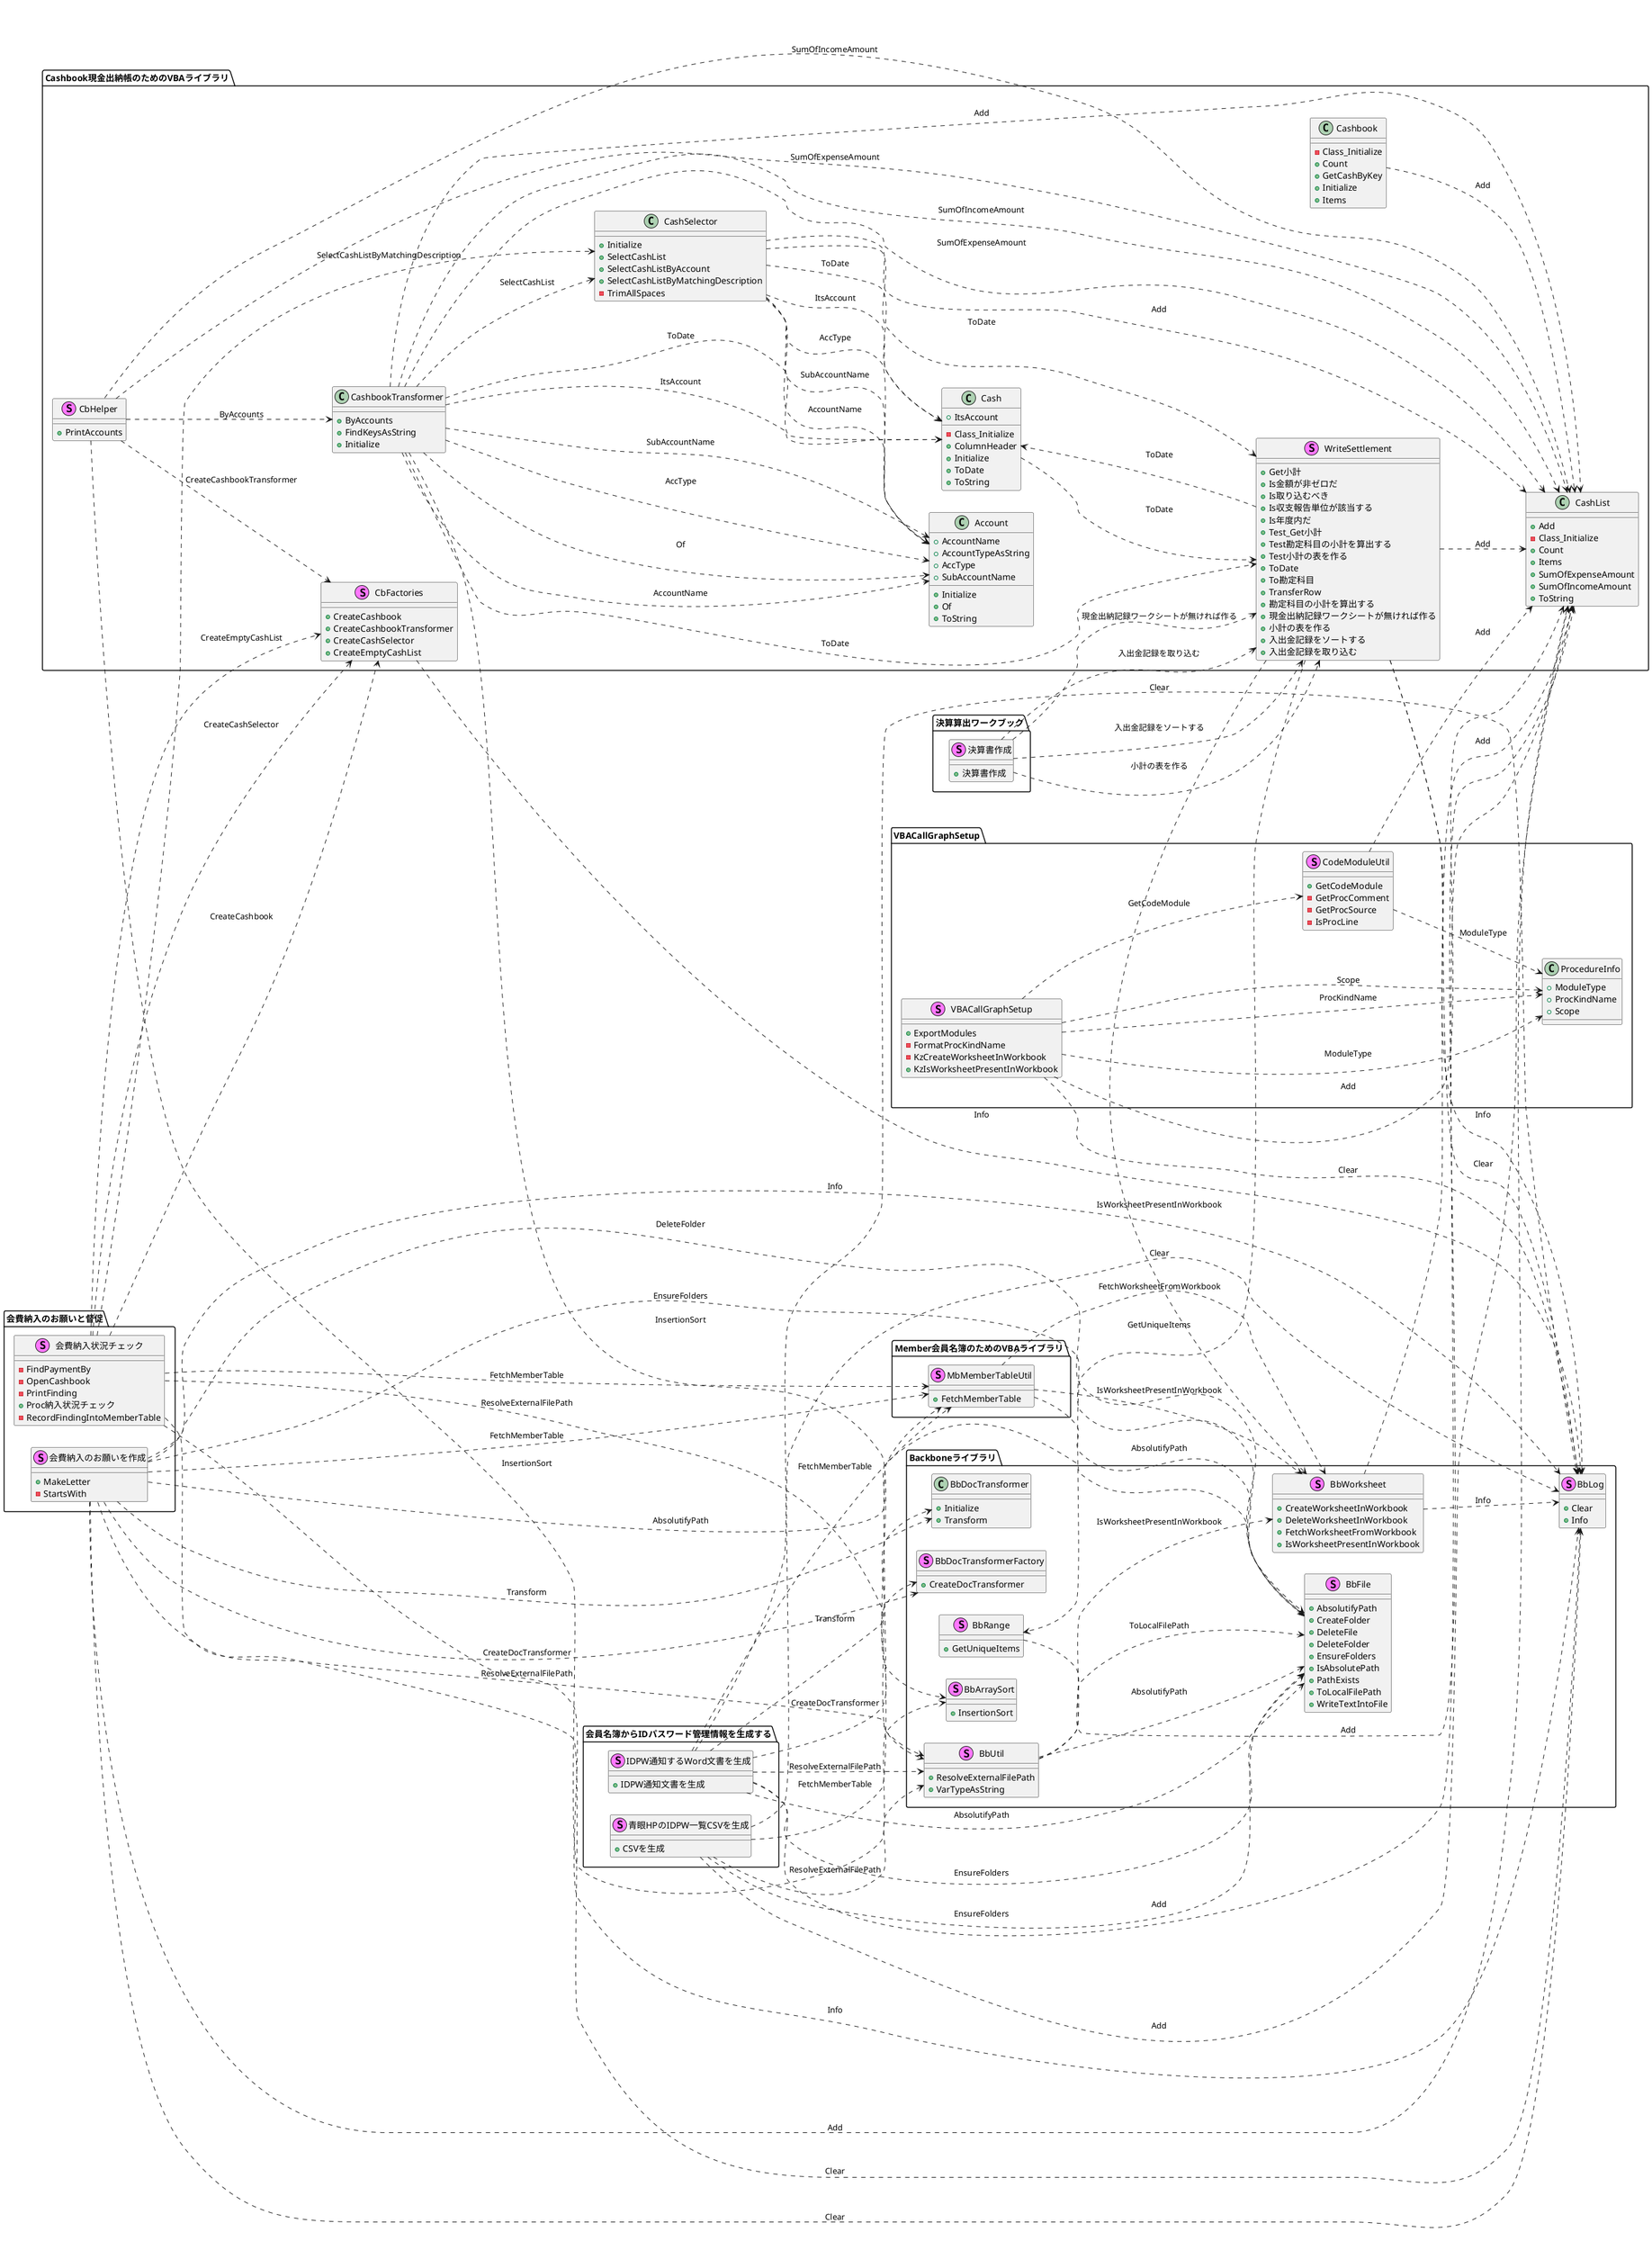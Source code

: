 @startuml
left to right direction
package 会費納入のお願いと督促 {
  stereotype 会費納入のお願いを作成 {
    {method} +MakeLetter
    {method} -StartsWith
  }
  stereotype 会費納入状況チェック {
    {method} -FindPaymentBy
    {method} -OpenCashbook
    {method} -PrintFinding
    {method} +Proc納入状況チェック
    {method} -RecordFindingIntoMemberTable
  }
}
package 会員名簿からIDパスワード管理情報を生成する {
  stereotype IDPW通知するWord文書を生成 {
    {method} +IDPW通知文書を生成
  }
  stereotype 青眼HPのIDPW一覧CSVを生成 {
    {method} +CSVを生成
  }
}
package 決算算出ワークブック {
  stereotype 決算書作成 {
    {method} +決算書作成
  }
}
package Cashbook現金出納帳のためのVBAライブラリ {
  class Account {
    {field} +AccountName
    {field} +AccountTypeAsString
    {field} +AccType
    {method} +Initialize
    {method} +Of
    {field} +SubAccountName
    {method} +ToString
  }
  class Cash {
    {method} -Class_Initialize
    {method} +ColumnHeader
    {method} +Initialize
    {field} +ItsAccount
    {method} +ToDate
    {method} +ToString
  }
  class CashList {
    {method} +Add
    {method} -Class_Initialize
    {method} +Count
    {method} +Items
    {method} +SumOfExpenseAmount
    {method} +SumOfIncomeAmount
    {method} +ToString
  }
  class CashSelector {
    {method} +Initialize
    {method} +SelectCashList
    {method} +SelectCashListByAccount
    {method} +SelectCashListByMatchingDescription
    {method} -TrimAllSpaces
  }
  class Cashbook {
    {method} -Class_Initialize
    {method} +Count
    {method} +GetCashByKey
    {method} +Initialize
    {method} +Items
  }
  class CashbookTransformer {
    {method} +ByAccounts
    {method} +FindKeysAsString
    {method} +Initialize
  }
  stereotype CbFactories {
    {method} +CreateCashbook
    {method} +CreateCashbookTransformer
    {method} +CreateCashSelector
    {method} +CreateEmptyCashList
  }
  stereotype CbHelper {
    {method} +PrintAccounts
  }
  stereotype WriteSettlement {
    {method} +Get小計
    {method} +Is金額が非ゼロだ
    {method} +Is取り込むべき
    {method} +Is収支報告単位が該当する
    {method} +Is年度内だ
    {method} +Test_Get小計
    {method} +Test勘定科目の小計を算出する
    {method} +Test小計の表を作る
    {method} +ToDate
    {method} +To勘定科目
    {method} +TransferRow
    {method} +勘定科目の小計を算出する
    {method} +現金出納記録ワークシートが無ければ作る
    {method} +小計の表を作る
    {method} +入出金記録をソートする
    {method} +入出金記録を取り込む
  }
}
package Member会員名簿のためのVBAライブラリ {
  stereotype MbMemberTableUtil {
    {method} +FetchMemberTable
  }
}
package Backboneライブラリ {
  stereotype BbArraySort {
    {method} +InsertionSort
  }
  class BbDocTransformer {
    {method} +Initialize
    {method} +Transform
  }
  stereotype BbDocTransformerFactory {
    {method} +CreateDocTransformer
  }
  stereotype BbFile {
    {method} +AbsolutifyPath
    {method} +CreateFolder
    {method} +DeleteFile
    {method} +DeleteFolder
    {method} +EnsureFolders
    {method} +IsAbsolutePath
    {method} +PathExists
    {method} +ToLocalFilePath
    {method} +WriteTextIntoFile
  }
  stereotype BbLog {
    {method} +Clear
    {method} +Info
  }
  stereotype BbRange {
    {method} +GetUniqueItems
  }
  stereotype BbUtil {
    {method} +ResolveExternalFilePath
    {method} +VarTypeAsString
  }
  stereotype BbWorksheet {
    {method} +CreateWorksheetInWorkbook
    {method} +DeleteWorksheetInWorkbook
    {method} +FetchWorksheetFromWorkbook
    {method} +IsWorksheetPresentInWorkbook
  }
}
package VBACallGraphSetup {
  stereotype CodeModuleUtil {
    {method} +GetCodeModule
    {method} -GetProcComment
    {method} -GetProcSource
    {method} -IsProcLine
  }
  class ProcedureInfo {
    {field} +ModuleType
    {field} +ProcKindName
    {field} +Scope
  }
  stereotype VBACallGraphSetup {
    {method} +ExportModules
    {method} -FormatProcKindName
    {method} -KzCreateWorksheetInWorkbook
    {method} +KzIsWorksheetPresentInWorkbook
  }
}
Backboneライブラリ.BbRange ..> Cashbook現金出納帳のためのVBAライブラリ.CashList : Add
Backboneライブラリ.BbUtil ..> Backboneライブラリ.BbFile : AbsolutifyPath
Backboneライブラリ.BbUtil ..> Backboneライブラリ.BbFile : ToLocalFilePath
Backboneライブラリ.BbUtil ..> Backboneライブラリ.BbWorksheet : IsWorksheetPresentInWorkbook
Backboneライブラリ.BbWorksheet ..> Backboneライブラリ.BbLog : Info
Backboneライブラリ.BbWorksheet ..> Cashbook現金出納帳のためのVBAライブラリ.CashList : Add
Cashbook現金出納帳のためのVBAライブラリ.Cash ..> Cashbook現金出納帳のためのVBAライブラリ.WriteSettlement : ToDate
Cashbook現金出納帳のためのVBAライブラリ.CashSelector ..> Cashbook現金出納帳のためのVBAライブラリ.Account : AccType
Cashbook現金出納帳のためのVBAライブラリ.CashSelector ..> Cashbook現金出納帳のためのVBAライブラリ.Account : AccountName
Cashbook現金出納帳のためのVBAライブラリ.CashSelector ..> Cashbook現金出納帳のためのVBAライブラリ.Account : SubAccountName
Cashbook現金出納帳のためのVBAライブラリ.CashSelector ..> Cashbook現金出納帳のためのVBAライブラリ.Cash : ItsAccount
Cashbook現金出納帳のためのVBAライブラリ.CashSelector ..> Cashbook現金出納帳のためのVBAライブラリ.Cash : ToDate
Cashbook現金出納帳のためのVBAライブラリ.CashSelector ..> Cashbook現金出納帳のためのVBAライブラリ.CashList : Add
Cashbook現金出納帳のためのVBAライブラリ.CashSelector ..> Cashbook現金出納帳のためのVBAライブラリ.WriteSettlement : ToDate
Cashbook現金出納帳のためのVBAライブラリ.Cashbook ..> Cashbook現金出納帳のためのVBAライブラリ.CashList : Add
Cashbook現金出納帳のためのVBAライブラリ.CashbookTransformer ..> Backboneライブラリ.BbArraySort : InsertionSort
Cashbook現金出納帳のためのVBAライブラリ.CashbookTransformer ..> Cashbook現金出納帳のためのVBAライブラリ.Account : AccType
Cashbook現金出納帳のためのVBAライブラリ.CashbookTransformer ..> Cashbook現金出納帳のためのVBAライブラリ.Account : AccountName
Cashbook現金出納帳のためのVBAライブラリ.CashbookTransformer ..> Cashbook現金出納帳のためのVBAライブラリ.Account : Of
Cashbook現金出納帳のためのVBAライブラリ.CashbookTransformer ..> Cashbook現金出納帳のためのVBAライブラリ.Account : SubAccountName
Cashbook現金出納帳のためのVBAライブラリ.CashbookTransformer ..> Cashbook現金出納帳のためのVBAライブラリ.Cash : ItsAccount
Cashbook現金出納帳のためのVBAライブラリ.CashbookTransformer ..> Cashbook現金出納帳のためのVBAライブラリ.Cash : ToDate
Cashbook現金出納帳のためのVBAライブラリ.CashbookTransformer ..> Cashbook現金出納帳のためのVBAライブラリ.CashList : Add
Cashbook現金出納帳のためのVBAライブラリ.CashbookTransformer ..> Cashbook現金出納帳のためのVBAライブラリ.CashList : SumOfExpenseAmount
Cashbook現金出納帳のためのVBAライブラリ.CashbookTransformer ..> Cashbook現金出納帳のためのVBAライブラリ.CashList : SumOfIncomeAmount
Cashbook現金出納帳のためのVBAライブラリ.CashbookTransformer ..> Cashbook現金出納帳のためのVBAライブラリ.CashSelector : SelectCashList
Cashbook現金出納帳のためのVBAライブラリ.CashbookTransformer ..> Cashbook現金出納帳のためのVBAライブラリ.WriteSettlement : ToDate
Cashbook現金出納帳のためのVBAライブラリ.CbFactories ..> Backboneライブラリ.BbLog : Info
Cashbook現金出納帳のためのVBAライブラリ.CbHelper ..> Backboneライブラリ.BbArraySort : InsertionSort
Cashbook現金出納帳のためのVBAライブラリ.CbHelper ..> Cashbook現金出納帳のためのVBAライブラリ.CashList : SumOfExpenseAmount
Cashbook現金出納帳のためのVBAライブラリ.CbHelper ..> Cashbook現金出納帳のためのVBAライブラリ.CashList : SumOfIncomeAmount
Cashbook現金出納帳のためのVBAライブラリ.CbHelper ..> Cashbook現金出納帳のためのVBAライブラリ.CashbookTransformer : ByAccounts
Cashbook現金出納帳のためのVBAライブラリ.CbHelper ..> Cashbook現金出納帳のためのVBAライブラリ.CbFactories : CreateCashbookTransformer
Cashbook現金出納帳のためのVBAライブラリ.WriteSettlement ..> Backboneライブラリ.BbLog : Clear
Cashbook現金出納帳のためのVBAライブラリ.WriteSettlement ..> Backboneライブラリ.BbLog : Info
Cashbook現金出納帳のためのVBAライブラリ.WriteSettlement ..> Backboneライブラリ.BbRange : GetUniqueItems
Cashbook現金出納帳のためのVBAライブラリ.WriteSettlement ..> Backboneライブラリ.BbWorksheet : IsWorksheetPresentInWorkbook
Cashbook現金出納帳のためのVBAライブラリ.WriteSettlement ..> Cashbook現金出納帳のためのVBAライブラリ.Cash : ToDate
Cashbook現金出納帳のためのVBAライブラリ.WriteSettlement ..> Cashbook現金出納帳のためのVBAライブラリ.CashList : Add
Member会員名簿のためのVBAライブラリ.MbMemberTableUtil ..> Backboneライブラリ.BbFile : AbsolutifyPath
Member会員名簿のためのVBAライブラリ.MbMemberTableUtil ..> Backboneライブラリ.BbWorksheet : FetchWorksheetFromWorkbook
Member会員名簿のためのVBAライブラリ.MbMemberTableUtil ..> Backboneライブラリ.BbWorksheet : IsWorksheetPresentInWorkbook
VBACallGraphSetup.CodeModuleUtil ..> Cashbook現金出納帳のためのVBAライブラリ.CashList : Add
VBACallGraphSetup.CodeModuleUtil ..> VBACallGraphSetup.ProcedureInfo : ModuleType
VBACallGraphSetup.VBACallGraphSetup ..> Backboneライブラリ.BbLog : Clear
VBACallGraphSetup.VBACallGraphSetup ..> Cashbook現金出納帳のためのVBAライブラリ.CashList : Add
VBACallGraphSetup.VBACallGraphSetup ..> VBACallGraphSetup.CodeModuleUtil : GetCodeModule
VBACallGraphSetup.VBACallGraphSetup ..> VBACallGraphSetup.ProcedureInfo : ModuleType
VBACallGraphSetup.VBACallGraphSetup ..> VBACallGraphSetup.ProcedureInfo : ProcKindName
VBACallGraphSetup.VBACallGraphSetup ..> VBACallGraphSetup.ProcedureInfo : Scope
会員名簿からIDパスワード管理情報を生成する.IDPW通知するWord文書を生成 ..> Backboneライブラリ.BbDocTransformer : Transform
会員名簿からIDパスワード管理情報を生成する.IDPW通知するWord文書を生成 ..> Backboneライブラリ.BbDocTransformerFactory : CreateDocTransformer
会員名簿からIDパスワード管理情報を生成する.IDPW通知するWord文書を生成 ..> Backboneライブラリ.BbFile : AbsolutifyPath
会員名簿からIDパスワード管理情報を生成する.IDPW通知するWord文書を生成 ..> Backboneライブラリ.BbFile : EnsureFolders
会員名簿からIDパスワード管理情報を生成する.IDPW通知するWord文書を生成 ..> Backboneライブラリ.BbLog : Clear
会員名簿からIDパスワード管理情報を生成する.IDPW通知するWord文書を生成 ..> Backboneライブラリ.BbUtil : ResolveExternalFilePath
会員名簿からIDパスワード管理情報を生成する.IDPW通知するWord文書を生成 ..> Cashbook現金出納帳のためのVBAライブラリ.CashList : Add
会員名簿からIDパスワード管理情報を生成する.IDPW通知するWord文書を生成 ..> Member会員名簿のためのVBAライブラリ.MbMemberTableUtil : FetchMemberTable
会員名簿からIDパスワード管理情報を生成する.青眼HPのIDPW一覧CSVを生成 ..> Backboneライブラリ.BbFile : EnsureFolders
会員名簿からIDパスワード管理情報を生成する.青眼HPのIDPW一覧CSVを生成 ..> Backboneライブラリ.BbLog : Clear
会員名簿からIDパスワード管理情報を生成する.青眼HPのIDPW一覧CSVを生成 ..> Backboneライブラリ.BbUtil : ResolveExternalFilePath
会員名簿からIDパスワード管理情報を生成する.青眼HPのIDPW一覧CSVを生成 ..> Cashbook現金出納帳のためのVBAライブラリ.CashList : Add
会員名簿からIDパスワード管理情報を生成する.青眼HPのIDPW一覧CSVを生成 ..> Member会員名簿のためのVBAライブラリ.MbMemberTableUtil : FetchMemberTable
会費納入のお願いと督促.会費納入のお願いを作成 ..> Backboneライブラリ.BbDocTransformer : Transform
会費納入のお願いと督促.会費納入のお願いを作成 ..> Backboneライブラリ.BbDocTransformerFactory : CreateDocTransformer
会費納入のお願いと督促.会費納入のお願いを作成 ..> Backboneライブラリ.BbFile : AbsolutifyPath
会費納入のお願いと督促.会費納入のお願いを作成 ..> Backboneライブラリ.BbFile : DeleteFolder
会費納入のお願いと督促.会費納入のお願いを作成 ..> Backboneライブラリ.BbFile : EnsureFolders
会費納入のお願いと督促.会費納入のお願いを作成 ..> Backboneライブラリ.BbLog : Clear
会費納入のお願いと督促.会費納入のお願いを作成 ..> Backboneライブラリ.BbLog : Info
会費納入のお願いと督促.会費納入のお願いを作成 ..> Backboneライブラリ.BbUtil : ResolveExternalFilePath
会費納入のお願いと督促.会費納入のお願いを作成 ..> Cashbook現金出納帳のためのVBAライブラリ.CashList : Add
会費納入のお願いと督促.会費納入のお願いを作成 ..> Member会員名簿のためのVBAライブラリ.MbMemberTableUtil : FetchMemberTable
会費納入のお願いと督促.会費納入状況チェック ..> Backboneライブラリ.BbLog : Clear
会費納入のお願いと督促.会費納入状況チェック ..> Backboneライブラリ.BbLog : Info
会費納入のお願いと督促.会費納入状況チェック ..> Backboneライブラリ.BbUtil : ResolveExternalFilePath
会費納入のお願いと督促.会費納入状況チェック ..> Cashbook現金出納帳のためのVBAライブラリ.CashSelector : SelectCashListByMatchingDescription
会費納入のお願いと督促.会費納入状況チェック ..> Cashbook現金出納帳のためのVBAライブラリ.CbFactories : CreateCashSelector
会費納入のお願いと督促.会費納入状況チェック ..> Cashbook現金出納帳のためのVBAライブラリ.CbFactories : CreateCashbook
会費納入のお願いと督促.会費納入状況チェック ..> Cashbook現金出納帳のためのVBAライブラリ.CbFactories : CreateEmptyCashList
会費納入のお願いと督促.会費納入状況チェック ..> Member会員名簿のためのVBAライブラリ.MbMemberTableUtil : FetchMemberTable
決算算出ワークブック.決算書作成 ..> Cashbook現金出納帳のためのVBAライブラリ.WriteSettlement : 入出金記録をソートする
決算算出ワークブック.決算書作成 ..> Cashbook現金出納帳のためのVBAライブラリ.WriteSettlement : 入出金記録を取り込む
決算算出ワークブック.決算書作成 ..> Cashbook現金出納帳のためのVBAライブラリ.WriteSettlement : 小計の表を作る
決算算出ワークブック.決算書作成 ..> Cashbook現金出納帳のためのVBAライブラリ.WriteSettlement : 現金出納記録ワークシートが無ければ作る
@enduml
